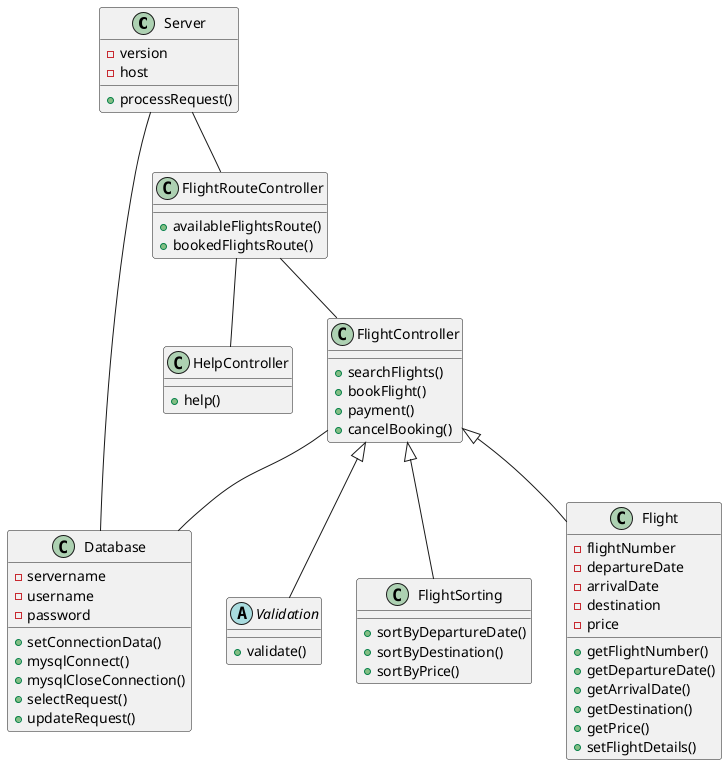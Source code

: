 @startuml lab4_2

class Server {
    -version
    -host
    +processRequest()
}

class Database {
    -servername
    -username
    -password
    +setConnectionData()
    +mysqlConnect()
    +mysqlCloseConnection()
    +selectRequest()
    +updateRequest()
}

class FlightRouteController {
    +availableFlightsRoute()
    +bookedFlightsRoute()
}

class HelpController {
    +help()
}

class FlightController {
    +searchFlights()
    +bookFlight()
    +payment()
    +cancelBooking()
}

abstract Validation {
    +validate()
}

class FlightSorting {
    +sortByDepartureDate()
    +sortByDestination()
    +sortByPrice()
}

class Flight {
    -flightNumber
    -departureDate
    -arrivalDate
    -destination
    -price
    +getFlightNumber()
    +getDepartureDate()
    +getArrivalDate()
    +getDestination()
    +getPrice()
    +setFlightDetails()
}

Server -- FlightRouteController
FlightRouteController -- FlightController
FlightController <|-- FlightSorting
FlightController <|-- Flight
FlightController <|-- Validation
FlightRouteController -- HelpController
Server -- Database
FlightController -- Database

@enduml
